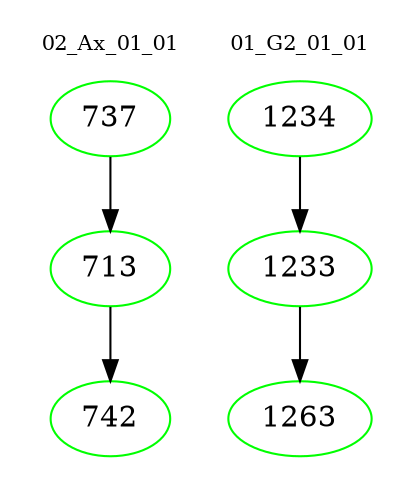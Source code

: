 digraph{
subgraph cluster_0 {
color = white
label = "02_Ax_01_01";
fontsize=10;
T0_737 [label="737", color="green"]
T0_737 -> T0_713 [color="black"]
T0_713 [label="713", color="green"]
T0_713 -> T0_742 [color="black"]
T0_742 [label="742", color="green"]
}
subgraph cluster_1 {
color = white
label = "01_G2_01_01";
fontsize=10;
T1_1234 [label="1234", color="green"]
T1_1234 -> T1_1233 [color="black"]
T1_1233 [label="1233", color="green"]
T1_1233 -> T1_1263 [color="black"]
T1_1263 [label="1263", color="green"]
}
}
